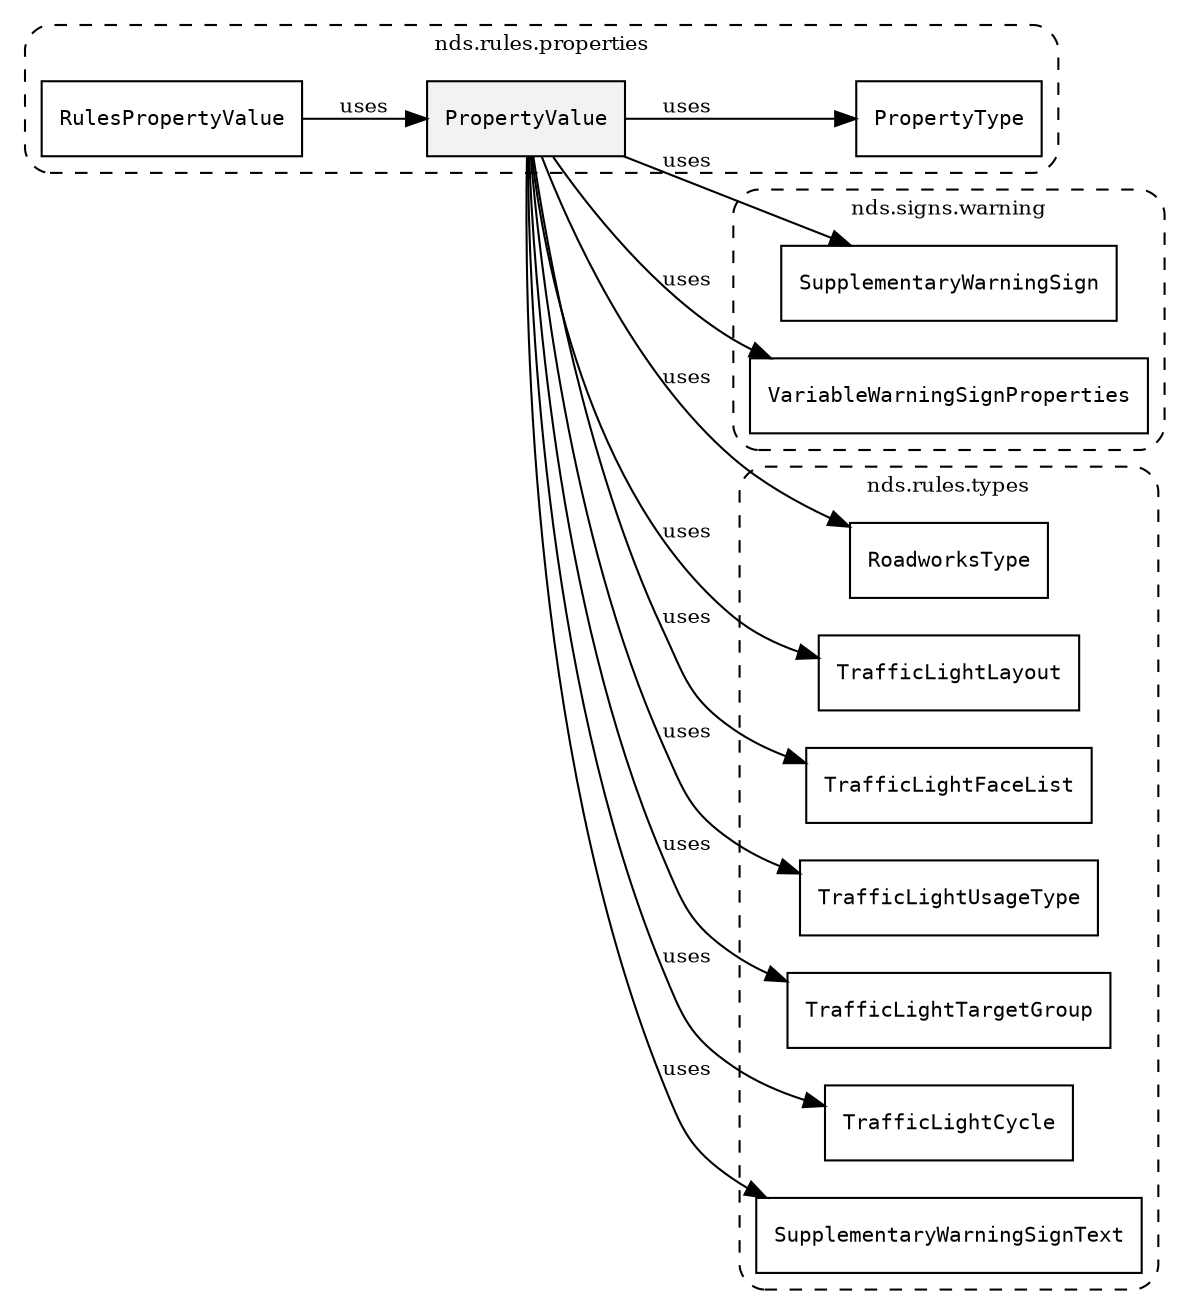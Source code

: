 /**
 * This dot file creates symbol collaboration diagram for PropertyValue.
 */
digraph ZSERIO
{
    node [shape=box, fontsize=10];
    rankdir="LR";
    fontsize=10;
    tooltip="PropertyValue collaboration diagram";

    subgraph "cluster_nds.rules.properties"
    {
        style="dashed, rounded";
        label="nds.rules.properties";
        tooltip="Package nds.rules.properties";
        href="../../../content/packages/nds.rules.properties.html#Package-nds-rules-properties";
        target="_parent";

        "PropertyValue" [style="filled", fillcolor="#0000000D", target="_parent", label=<<font face="monospace"><table align="center" border="0" cellspacing="0" cellpadding="0"><tr><td href="../../../content/packages/nds.rules.properties.html#Choice-PropertyValue" title="Choice defined in nds.rules.properties">PropertyValue</td></tr></table></font>>];
        "PropertyType" [target="_parent", label=<<font face="monospace"><table align="center" border="0" cellspacing="0" cellpadding="0"><tr><td href="../../../content/packages/nds.rules.properties.html#Enum-PropertyType" title="Enum defined in nds.rules.properties">PropertyType</td></tr></table></font>>];
        "RulesPropertyValue" [target="_parent", label=<<font face="monospace"><table align="center" border="0" cellspacing="0" cellpadding="0"><tr><td href="../../../content/packages/nds.rules.properties.html#Structure-RulesPropertyValue" title="Structure defined in nds.rules.properties">RulesPropertyValue</td></tr></table></font>>];
    }

    subgraph "cluster_nds.signs.warning"
    {
        style="dashed, rounded";
        label="nds.signs.warning";
        tooltip="Package nds.signs.warning";
        href="../../../content/packages/nds.signs.warning.html#Package-nds-signs-warning";
        target="_parent";

        "SupplementaryWarningSign" [target="_parent", label=<<font face="monospace"><table align="center" border="0" cellspacing="0" cellpadding="0"><tr><td href="../../../content/packages/nds.signs.warning.html#Enum-SupplementaryWarningSign" title="Enum defined in nds.signs.warning">SupplementaryWarningSign</td></tr></table></font>>];
        "VariableWarningSignProperties" [target="_parent", label=<<font face="monospace"><table align="center" border="0" cellspacing="0" cellpadding="0"><tr><td href="../../../content/packages/nds.signs.warning.html#Enum-VariableWarningSignProperties" title="Enum defined in nds.signs.warning">VariableWarningSignProperties</td></tr></table></font>>];
    }

    subgraph "cluster_nds.rules.types"
    {
        style="dashed, rounded";
        label="nds.rules.types";
        tooltip="Package nds.rules.types";
        href="../../../content/packages/nds.rules.types.html#Package-nds-rules-types";
        target="_parent";

        "RoadworksType" [target="_parent", label=<<font face="monospace"><table align="center" border="0" cellspacing="0" cellpadding="0"><tr><td href="../../../content/packages/nds.rules.types.html#Enum-RoadworksType" title="Enum defined in nds.rules.types">RoadworksType</td></tr></table></font>>];
        "TrafficLightLayout" [target="_parent", label=<<font face="monospace"><table align="center" border="0" cellspacing="0" cellpadding="0"><tr><td href="../../../content/packages/nds.rules.types.html#Structure-TrafficLightLayout" title="Structure defined in nds.rules.types">TrafficLightLayout</td></tr></table></font>>];
        "TrafficLightFaceList" [target="_parent", label=<<font face="monospace"><table align="center" border="0" cellspacing="0" cellpadding="0"><tr><td href="../../../content/packages/nds.rules.types.html#Structure-TrafficLightFaceList" title="Structure defined in nds.rules.types">TrafficLightFaceList</td></tr></table></font>>];
        "TrafficLightUsageType" [target="_parent", label=<<font face="monospace"><table align="center" border="0" cellspacing="0" cellpadding="0"><tr><td href="../../../content/packages/nds.rules.types.html#Enum-TrafficLightUsageType" title="Enum defined in nds.rules.types">TrafficLightUsageType</td></tr></table></font>>];
        "TrafficLightTargetGroup" [target="_parent", label=<<font face="monospace"><table align="center" border="0" cellspacing="0" cellpadding="0"><tr><td href="../../../content/packages/nds.rules.types.html#Bitmask-TrafficLightTargetGroup" title="Bitmask defined in nds.rules.types">TrafficLightTargetGroup</td></tr></table></font>>];
        "TrafficLightCycle" [target="_parent", label=<<font face="monospace"><table align="center" border="0" cellspacing="0" cellpadding="0"><tr><td href="../../../content/packages/nds.rules.types.html#Structure-TrafficLightCycle" title="Structure defined in nds.rules.types">TrafficLightCycle</td></tr></table></font>>];
        "SupplementaryWarningSignText" [target="_parent", label=<<font face="monospace"><table align="center" border="0" cellspacing="0" cellpadding="0"><tr><td href="../../../content/packages/nds.rules.types.html#Structure-SupplementaryWarningSignText" title="Structure defined in nds.rules.types">SupplementaryWarningSignText</td></tr></table></font>>];
    }

    "PropertyValue" -> "PropertyType" [label="uses", fontsize=10];
    "PropertyValue" -> "SupplementaryWarningSign" [label="uses", fontsize=10];
    "PropertyValue" -> "VariableWarningSignProperties" [label="uses", fontsize=10];
    "PropertyValue" -> "RoadworksType" [label="uses", fontsize=10];
    "PropertyValue" -> "TrafficLightLayout" [label="uses", fontsize=10];
    "PropertyValue" -> "TrafficLightFaceList" [label="uses", fontsize=10];
    "PropertyValue" -> "TrafficLightUsageType" [label="uses", fontsize=10];
    "PropertyValue" -> "TrafficLightTargetGroup" [label="uses", fontsize=10];
    "PropertyValue" -> "TrafficLightCycle" [label="uses", fontsize=10];
    "PropertyValue" -> "SupplementaryWarningSignText" [label="uses", fontsize=10];
    "RulesPropertyValue" -> "PropertyValue" [label="uses", fontsize=10];
}

